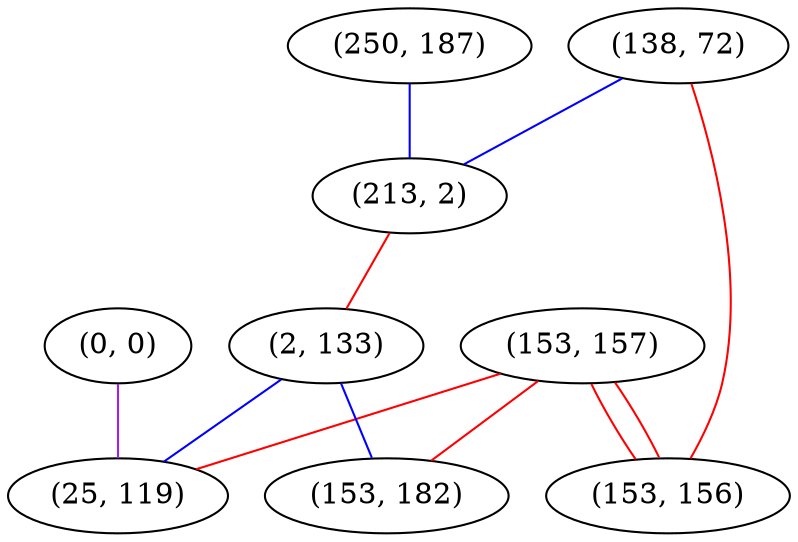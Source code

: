 graph "" {
"(153, 157)";
"(0, 0)";
"(250, 187)";
"(138, 72)";
"(213, 2)";
"(2, 133)";
"(153, 182)";
"(153, 156)";
"(25, 119)";
"(153, 157)" -- "(153, 182)"  [color=red, key=0, weight=1];
"(153, 157)" -- "(153, 156)"  [color=red, key=0, weight=1];
"(153, 157)" -- "(153, 156)"  [color=red, key=1, weight=1];
"(153, 157)" -- "(25, 119)"  [color=red, key=0, weight=1];
"(0, 0)" -- "(25, 119)"  [color=purple, key=0, weight=4];
"(250, 187)" -- "(213, 2)"  [color=blue, key=0, weight=3];
"(138, 72)" -- "(213, 2)"  [color=blue, key=0, weight=3];
"(138, 72)" -- "(153, 156)"  [color=red, key=0, weight=1];
"(213, 2)" -- "(2, 133)"  [color=red, key=0, weight=1];
"(2, 133)" -- "(153, 182)"  [color=blue, key=0, weight=3];
"(2, 133)" -- "(25, 119)"  [color=blue, key=0, weight=3];
}
